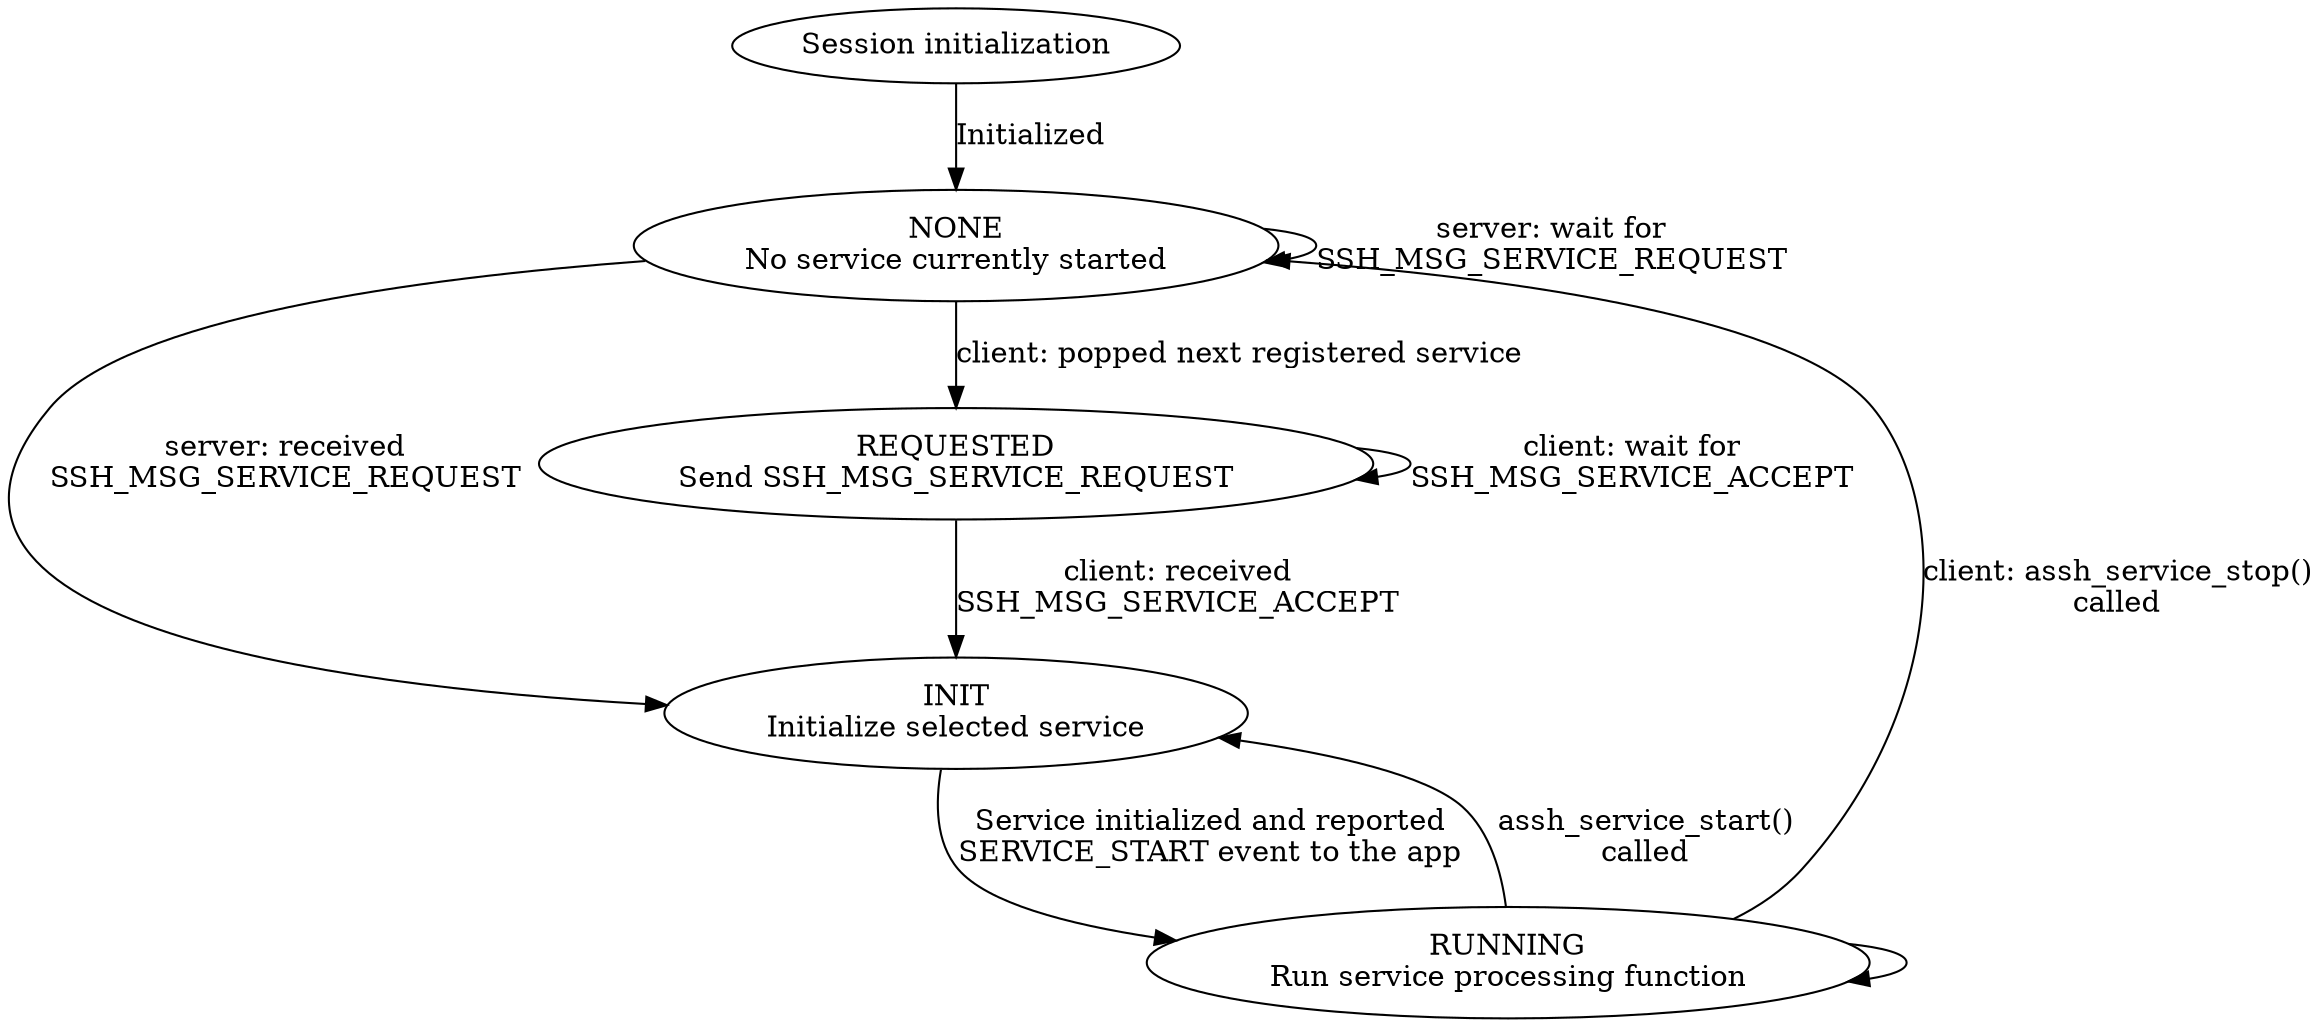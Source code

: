 digraph {
  ASSH_init [label="Session initialization"];

  ASSH_init -> ASSH_SRV_NONE [label="Initialized"];

  ASSH_SRV_NONE [label="NONE\nNo service currently started"];

  ASSH_SRV_NONE -> ASSH_SRV_NONE [label="server: wait for\nSSH_MSG_SERVICE_REQUEST"];
  ASSH_SRV_NONE -> ASSH_SRV_INIT [label="server: received\nSSH_MSG_SERVICE_REQUEST"];
  ASSH_SRV_NONE -> ASSH_SRV_REQUESTED [label="client: popped next registered service"];

  ASSH_SRV_REQUESTED [label="REQUESTED\nSend SSH_MSG_SERVICE_REQUEST"];

  ASSH_SRV_REQUESTED -> ASSH_SRV_INIT [label="client: received\nSSH_MSG_SERVICE_ACCEPT"];
  ASSH_SRV_REQUESTED -> ASSH_SRV_REQUESTED [label="client: wait for\nSSH_MSG_SERVICE_ACCEPT"];

  ASSH_SRV_INIT [label="INIT\nInitialize selected service"];

  ASSH_SRV_INIT -> ASSH_SRV_RUNNING [label="Service initialized and reported\nSERVICE_START event to the app"];

  ASSH_SRV_RUNNING [label="RUNNING\nRun service processing function"];

  ASSH_SRV_RUNNING -> ASSH_SRV_INIT [label="assh_service_start()\ncalled"];
  ASSH_SRV_RUNNING -> ASSH_SRV_NONE [label="client: assh_service_stop()\ncalled"];
  ASSH_SRV_RUNNING -> ASSH_SRV_RUNNING;
}

